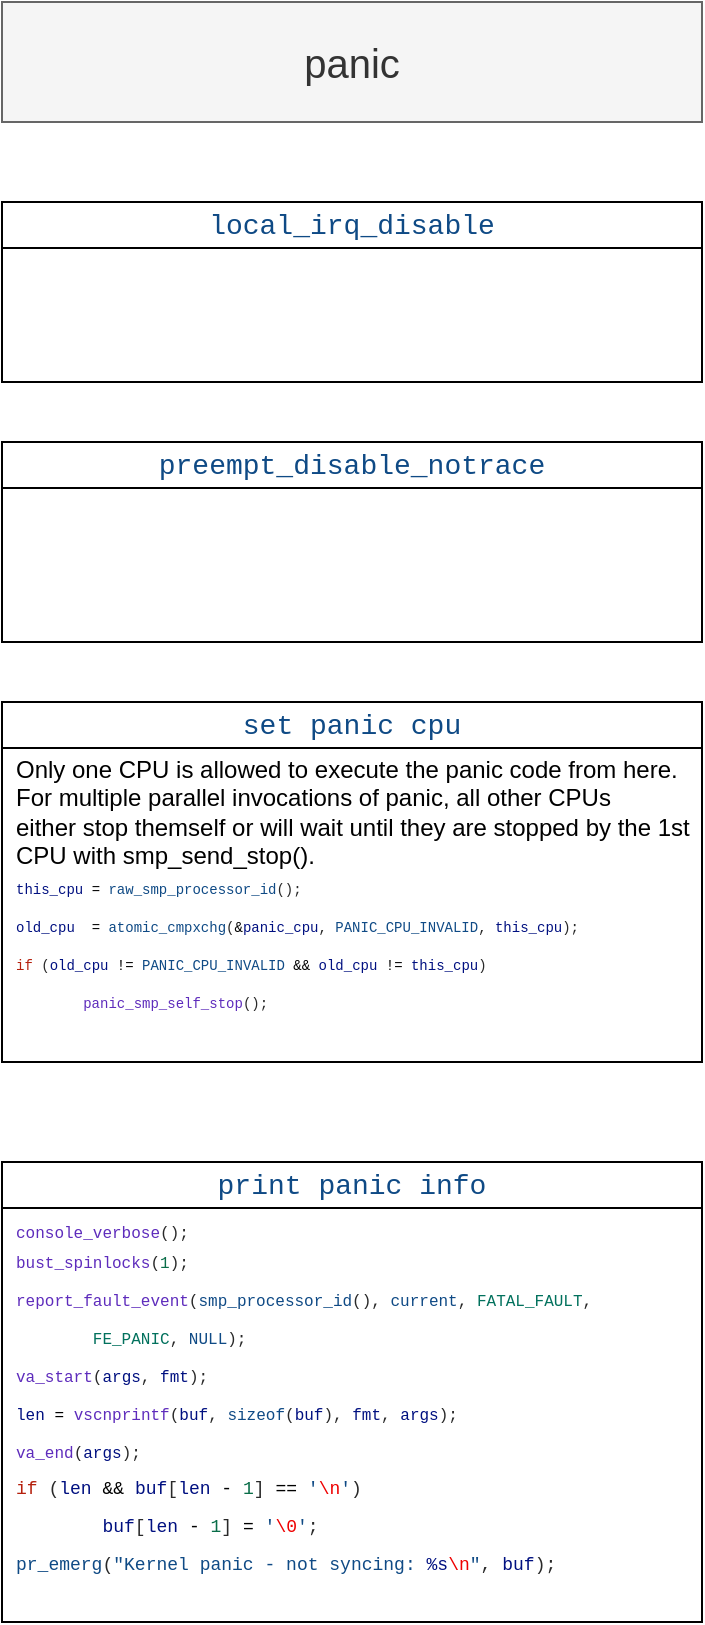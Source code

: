<mxfile version="24.6.4" type="github">
  <diagram id="C5RBs43oDa-KdzZeNtuy" name="Page-1">
    <mxGraphModel dx="988" dy="527" grid="1" gridSize="10" guides="1" tooltips="1" connect="1" arrows="1" fold="1" page="1" pageScale="1" pageWidth="827" pageHeight="1169" math="0" shadow="0">
      <root>
        <mxCell id="WIyWlLk6GJQsqaUBKTNV-0" />
        <mxCell id="WIyWlLk6GJQsqaUBKTNV-1" parent="WIyWlLk6GJQsqaUBKTNV-0" />
        <mxCell id="ychZ0iz0b31LSRpyrO0U-0" value="&lt;div style=&quot;color: #292929;background-color: #ffffff;font-family: Consolas, &#39;Courier New&#39;, monospace;font-weight: normal;font-size: 14px;line-height: 19px;white-space: pre;&quot;&gt;&lt;span style=&quot;color: #0f4a85;&quot;&gt;local_irq_disable&lt;/span&gt;&lt;/div&gt;" style="swimlane;whiteSpace=wrap;html=1;" vertex="1" parent="WIyWlLk6GJQsqaUBKTNV-1">
          <mxGeometry x="50" y="270" width="350" height="90" as="geometry" />
        </mxCell>
        <mxCell id="ychZ0iz0b31LSRpyrO0U-3" value="&lt;font style=&quot;font-size: 20px;&quot;&gt;panic&lt;/font&gt;" style="rounded=0;whiteSpace=wrap;html=1;fillColor=#f5f5f5;fontColor=#333333;strokeColor=#666666;" vertex="1" parent="WIyWlLk6GJQsqaUBKTNV-1">
          <mxGeometry x="50" y="170" width="350" height="60" as="geometry" />
        </mxCell>
        <mxCell id="ychZ0iz0b31LSRpyrO0U-4" value="&lt;div style=&quot;color: #292929;background-color: #ffffff;font-family: Consolas, &#39;Courier New&#39;, monospace;font-weight: normal;font-size: 14px;line-height: 19px;white-space: pre;&quot;&gt;&lt;div style=&quot;line-height: 19px;&quot;&gt;&lt;span style=&quot;color: #0f4a85;&quot;&gt;preempt_disable_notrace&lt;/span&gt;&lt;/div&gt;&lt;/div&gt;" style="swimlane;whiteSpace=wrap;html=1;" vertex="1" parent="WIyWlLk6GJQsqaUBKTNV-1">
          <mxGeometry x="50" y="390" width="350" height="100" as="geometry" />
        </mxCell>
        <mxCell id="ychZ0iz0b31LSRpyrO0U-5" value="&lt;div style=&quot;color: #292929;background-color: #ffffff;font-family: Consolas, &#39;Courier New&#39;, monospace;font-weight: normal;font-size: 14px;line-height: 19px;white-space: pre;&quot;&gt;&lt;div style=&quot;line-height: 19px;&quot;&gt;&lt;span style=&quot;color: #0f4a85;&quot;&gt;set panic cpu&lt;/span&gt;&lt;/div&gt;&lt;/div&gt;" style="swimlane;whiteSpace=wrap;html=1;" vertex="1" parent="WIyWlLk6GJQsqaUBKTNV-1">
          <mxGeometry x="50" y="520" width="350" height="180" as="geometry" />
        </mxCell>
        <mxCell id="ychZ0iz0b31LSRpyrO0U-6" value="&lt;div&gt;Only one CPU is allowed to execute the panic code from here. For&lt;span style=&quot;background-color: initial;&quot;&gt;&amp;nbsp;multiple parallel invocations of panic, all other CPUs either&amp;nbsp;&lt;/span&gt;&lt;span style=&quot;background-color: initial;&quot;&gt;stop themself or will wait until they are stopped by the 1st CPU&lt;/span&gt;&lt;span style=&quot;background-color: initial;&quot;&gt;&amp;nbsp;with smp_send_stop().&lt;/span&gt;&lt;/div&gt;&lt;div style=&quot;font-size: 7px;&quot;&gt;&lt;div style=&quot;color: rgb(41, 41, 41); background-color: rgb(255, 255, 255); font-family: Consolas, &amp;quot;Courier New&amp;quot;, monospace; line-height: 19px; white-space: pre;&quot;&gt;&lt;div&gt;&lt;span style=&quot;color: #001080;&quot;&gt;this_cpu&lt;/span&gt; &lt;span style=&quot;color: #000000;&quot;&gt;=&lt;/span&gt; &lt;span style=&quot;color: #0f4a85;&quot;&gt;raw_smp_processor_id&lt;/span&gt;();&lt;/div&gt;&lt;div&gt;&lt;span style=&quot;color: #001080;&quot;&gt;old_cpu&lt;/span&gt; &amp;nbsp;&lt;span style=&quot;color: #000000;&quot;&gt;=&lt;/span&gt; &lt;span style=&quot;color: #0f4a85;&quot;&gt;atomic_cmpxchg&lt;/span&gt;(&lt;span style=&quot;color: #000000;&quot;&gt;&amp;amp;&lt;/span&gt;&lt;span style=&quot;color: #001080;&quot;&gt;panic_cpu&lt;/span&gt;, &lt;span style=&quot;color: #0f4a85;&quot;&gt;PANIC_CPU_INVALID&lt;/span&gt;, &lt;span style=&quot;color: #001080;&quot;&gt;this_cpu&lt;/span&gt;);&lt;/div&gt;&lt;div&gt;&lt;span style=&quot;color: #b5200d;&quot;&gt;if&lt;/span&gt; (&lt;span style=&quot;color: #001080;&quot;&gt;old_cpu&lt;/span&gt; &lt;span style=&quot;color: #000000;&quot;&gt;!=&lt;/span&gt; &lt;span style=&quot;color: #0f4a85;&quot;&gt;PANIC_CPU_INVALID&lt;/span&gt; &lt;span style=&quot;color: #000000;&quot;&gt;&amp;amp;&amp;amp;&lt;/span&gt; &lt;span style=&quot;color: #001080;&quot;&gt;old_cpu&lt;/span&gt; &lt;span style=&quot;color: #000000;&quot;&gt;!=&lt;/span&gt; &lt;span style=&quot;color: #001080;&quot;&gt;this_cpu&lt;/span&gt;)&lt;/div&gt;&lt;div&gt;&amp;nbsp; &amp;nbsp; &amp;nbsp; &amp;nbsp; &lt;span style=&quot;color: #5e2cbc;&quot;&gt;panic_smp_self_stop&lt;/span&gt;();&lt;/div&gt;&lt;/div&gt;&lt;/div&gt;" style="text;strokeColor=none;align=left;fillColor=none;html=1;verticalAlign=top;whiteSpace=wrap;rounded=0;" vertex="1" parent="ychZ0iz0b31LSRpyrO0U-5">
          <mxGeometry x="5" y="20" width="340" height="150" as="geometry" />
        </mxCell>
        <mxCell id="ychZ0iz0b31LSRpyrO0U-7" value="&lt;div style=&quot;color: #292929;background-color: #ffffff;font-family: Consolas, &#39;Courier New&#39;, monospace;font-weight: normal;font-size: 14px;line-height: 19px;white-space: pre;&quot;&gt;&lt;div style=&quot;line-height: 19px;&quot;&gt;&lt;span style=&quot;color: #0f4a85;&quot;&gt;print panic info&lt;/span&gt;&lt;/div&gt;&lt;/div&gt;" style="swimlane;whiteSpace=wrap;html=1;" vertex="1" parent="WIyWlLk6GJQsqaUBKTNV-1">
          <mxGeometry x="50" y="750" width="350" height="230" as="geometry" />
        </mxCell>
        <mxCell id="ychZ0iz0b31LSRpyrO0U-8" value="&lt;div&gt;&lt;span style=&quot;background-color: rgb(255, 255, 255); font-family: Consolas, &amp;quot;Courier New&amp;quot;, monospace; font-size: 8px; white-space: pre; color: rgb(94, 44, 188);&quot;&gt;console_verbose&lt;/span&gt;&lt;span style=&quot;background-color: rgb(255, 255, 255); color: rgb(41, 41, 41); font-family: Consolas, &amp;quot;Courier New&amp;quot;, monospace; font-size: 8px; white-space: pre;&quot;&gt;();&lt;/span&gt;&lt;br&gt;&lt;/div&gt;&lt;div style=&quot;font-size: 7px;&quot;&gt;&lt;div style=&quot;color: rgb(41, 41, 41); background-color: rgb(255, 255, 255); font-family: Consolas, &amp;quot;Courier New&amp;quot;, monospace; line-height: 19px; white-space: pre; font-size: 8px;&quot;&gt;&lt;div style=&quot;line-height: 19px;&quot;&gt;&lt;div&gt;&lt;span style=&quot;color: #5e2cbc;&quot;&gt;bust_spinlocks&lt;/span&gt;(&lt;span style=&quot;color: #096d48;&quot;&gt;1&lt;/span&gt;);&lt;/div&gt;&lt;div&gt;&lt;span style=&quot;color: rgb(94, 44, 188);&quot;&gt;report_fault_event&lt;/span&gt;(&lt;span style=&quot;color: rgb(15, 74, 133);&quot;&gt;smp_processor_id&lt;/span&gt;(), &lt;span style=&quot;color: rgb(15, 74, 133);&quot;&gt;current&lt;/span&gt;, &lt;span style=&quot;color: rgb(2, 113, 93);&quot;&gt;FATAL_FAULT&lt;/span&gt;,&lt;/div&gt;&lt;div&gt;&amp;nbsp; &amp;nbsp; &amp;nbsp; &amp;nbsp; &lt;span style=&quot;color: #02715d;&quot;&gt;FE_PANIC&lt;/span&gt;, &lt;span style=&quot;color: #0f4a85;&quot;&gt;NULL&lt;/span&gt;);&lt;/div&gt;&lt;div&gt;&lt;span style=&quot;color: #5e2cbc;&quot;&gt;va_start&lt;/span&gt;(&lt;span style=&quot;color: #001080;&quot;&gt;args&lt;/span&gt;, &lt;span style=&quot;color: #001080;&quot;&gt;fmt&lt;/span&gt;);&lt;/div&gt;&lt;div&gt;&lt;span style=&quot;color: #001080;&quot;&gt;len&lt;/span&gt; &lt;span style=&quot;color: #000000;&quot;&gt;=&lt;/span&gt; &lt;span style=&quot;color: #5e2cbc;&quot;&gt;vscnprintf&lt;/span&gt;(&lt;span style=&quot;color: #001080;&quot;&gt;buf&lt;/span&gt;, &lt;span style=&quot;color: #0f4a85;&quot;&gt;sizeof&lt;/span&gt;(&lt;span style=&quot;color: #001080;&quot;&gt;buf&lt;/span&gt;), &lt;span style=&quot;color: #001080;&quot;&gt;fmt&lt;/span&gt;, &lt;span style=&quot;color: #001080;&quot;&gt;args&lt;/span&gt;);&lt;/div&gt;&lt;div&gt;&lt;span style=&quot;color: #5e2cbc;&quot;&gt;va_end&lt;/span&gt;(&lt;span style=&quot;color: #001080;&quot;&gt;args&lt;/span&gt;);&lt;/div&gt;&lt;div style=&quot;font-size: 9px;&quot;&gt;&lt;div style=&quot;line-height: 19px;&quot;&gt;&lt;div&gt;&lt;span style=&quot;color: #b5200d;&quot;&gt;if&lt;/span&gt; (&lt;span style=&quot;color: #001080;&quot;&gt;len&lt;/span&gt; &lt;span style=&quot;color: #000000;&quot;&gt;&amp;amp;&amp;amp;&lt;/span&gt; &lt;span style=&quot;color: #001080;&quot;&gt;buf&lt;/span&gt;[&lt;span style=&quot;color: #001080;&quot;&gt;len&lt;/span&gt; &lt;span style=&quot;color: #000000;&quot;&gt;-&lt;/span&gt; &lt;span style=&quot;color: #096d48;&quot;&gt;1&lt;/span&gt;] &lt;span style=&quot;color: #000000;&quot;&gt;==&lt;/span&gt; &lt;span style=&quot;color: #0f4a85;&quot;&gt;&#39;&lt;/span&gt;&lt;span style=&quot;color: #ee0000;&quot;&gt;\n&lt;/span&gt;&lt;span style=&quot;color: #0f4a85;&quot;&gt;&#39;&lt;/span&gt;)&lt;/div&gt;&lt;div&gt;&amp;nbsp; &amp;nbsp; &amp;nbsp; &amp;nbsp; &lt;span style=&quot;color: #001080;&quot;&gt;buf&lt;/span&gt;[&lt;span style=&quot;color: #001080;&quot;&gt;len&lt;/span&gt; &lt;span style=&quot;color: #000000;&quot;&gt;-&lt;/span&gt; &lt;span style=&quot;color: #096d48;&quot;&gt;1&lt;/span&gt;] &lt;span style=&quot;color: #000000;&quot;&gt;=&lt;/span&gt; &lt;span style=&quot;color: #0f4a85;&quot;&gt;&#39;&lt;/span&gt;&lt;span style=&quot;color: #ee0000;&quot;&gt;\0&lt;/span&gt;&lt;span style=&quot;color: #0f4a85;&quot;&gt;&#39;&lt;/span&gt;;&lt;/div&gt;&lt;div&gt;&lt;span style=&quot;color: #0f4a85;&quot;&gt;pr_emerg&lt;/span&gt;(&lt;span style=&quot;color: #0f4a85;&quot;&gt;&quot;Kernel panic - not syncing: &lt;/span&gt;&lt;span style=&quot;color: #001080;&quot;&gt;%s&lt;/span&gt;&lt;span style=&quot;color: #ee0000;&quot;&gt;\n&lt;/span&gt;&lt;span style=&quot;color: #0f4a85;&quot;&gt;&quot;&lt;/span&gt;, &lt;span style=&quot;color: #001080;&quot;&gt;buf&lt;/span&gt;);&lt;/div&gt;&lt;/div&gt;&lt;/div&gt;&lt;/div&gt;&lt;/div&gt;&lt;/div&gt;" style="text;strokeColor=none;align=left;fillColor=none;html=1;verticalAlign=top;whiteSpace=wrap;rounded=0;" vertex="1" parent="ychZ0iz0b31LSRpyrO0U-7">
          <mxGeometry x="5" y="20" width="340" height="210" as="geometry" />
        </mxCell>
      </root>
    </mxGraphModel>
  </diagram>
</mxfile>
